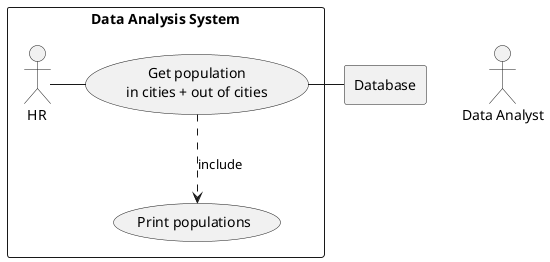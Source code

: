 @startuml

actor DA as "Data Analyst"

rectangle Database

rectangle "Data Analysis System" {
    usecase UC4 as "Get population
    in cities + out of cities"

    usecase UCa as "Print populations"

    HR - UC4
    UC4 ..> UCa : include
    UC4 - Database
}

@enduml